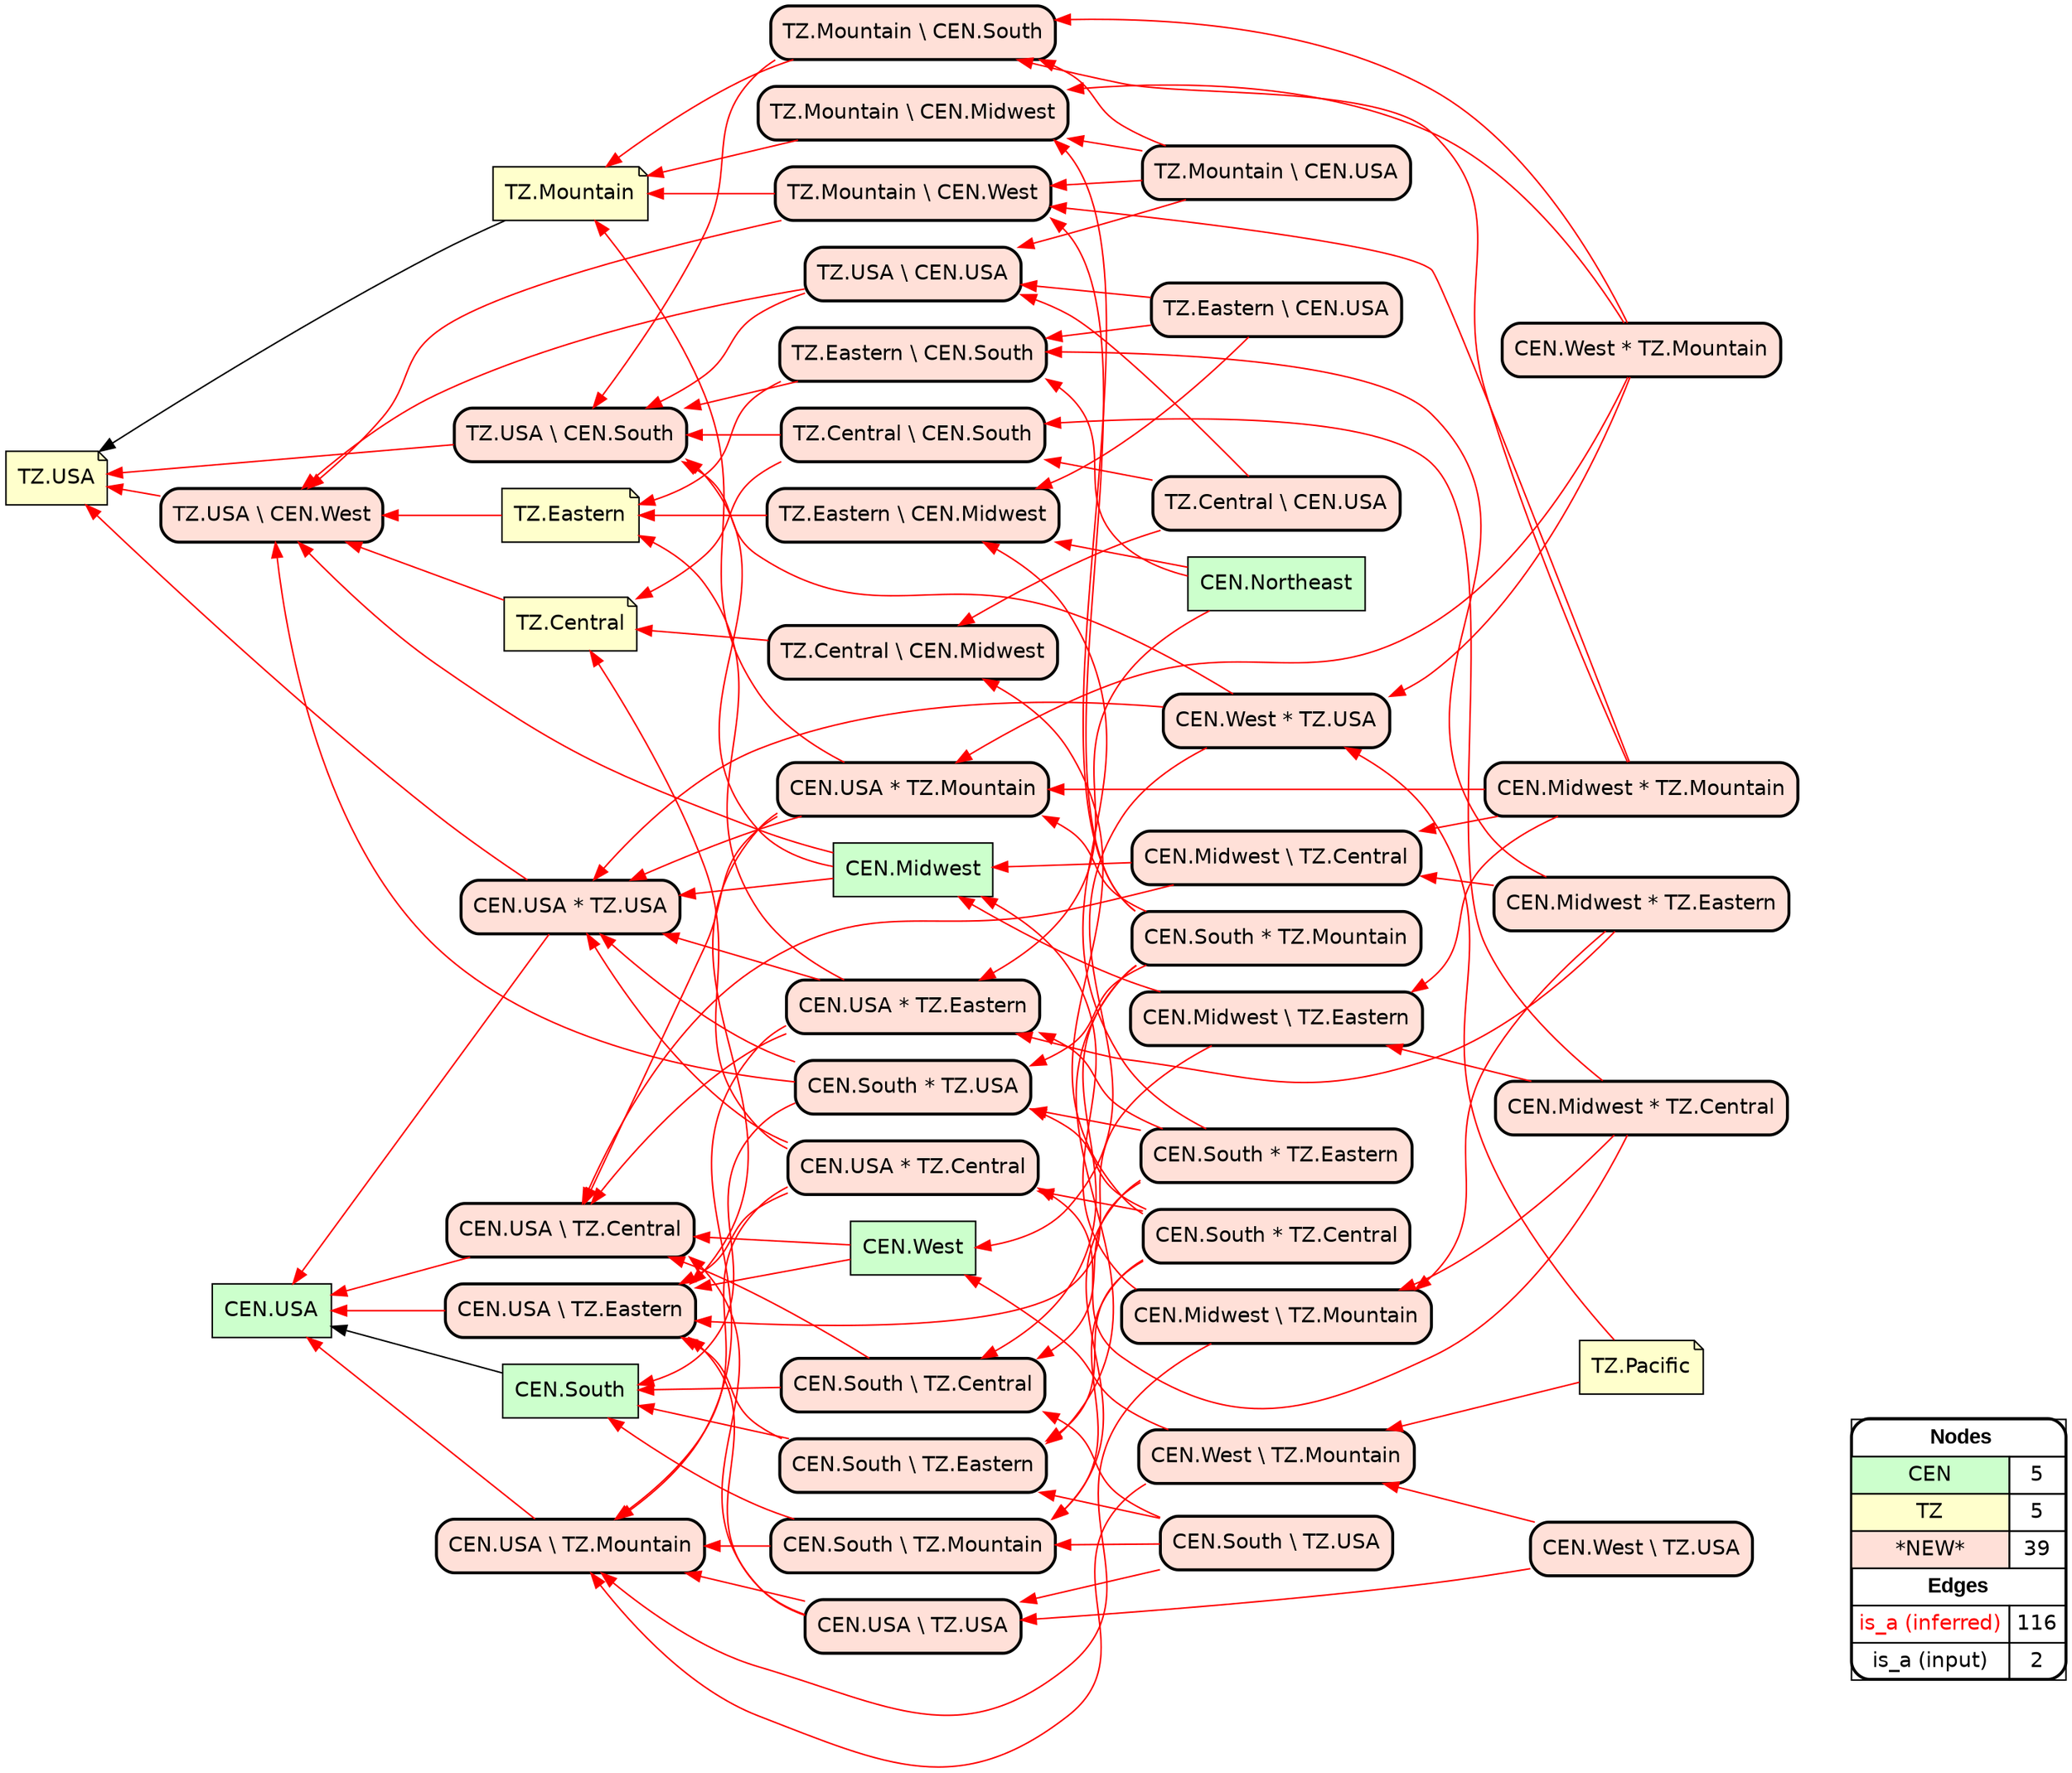 digraph{
rankdir=RL
node[shape=box style=filled fillcolor="#CCFFCC" fontname="helvetica"] 
"CEN.Northeast"
"CEN.South"
"CEN.USA"
"CEN.Midwest"
"CEN.West"
node[shape=note style=filled fillcolor="#FFFFCC" fontname="helvetica"] 
"TZ.Eastern"
"TZ.Central"
"TZ.Mountain"
"TZ.Pacific"
"TZ.USA"
node[shape=box style="filled,rounded,bold" fillcolor="#FFE0D8" fontname="helvetica"] 
"CEN.South * TZ.Eastern"
"CEN.South \\ TZ.Eastern"
"CEN.South * TZ.Central"
"CEN.South * TZ.Mountain"
"CEN.Midwest \\ TZ.Mountain"
"CEN.Midwest \\ TZ.Central"
"CEN.Midwest * TZ.Eastern"
"CEN.Midwest * TZ.Central"
"CEN.West * TZ.Mountain"
"CEN.Midwest * TZ.Mountain"
"TZ.Mountain \\ CEN.West"
"CEN.USA * TZ.Eastern"
"CEN.USA \\ TZ.Mountain"
"TZ.Mountain \\ CEN.Midwest"
"CEN.South \\ TZ.Mountain"
"CEN.South \\ TZ.Central"
"CEN.USA \\ TZ.USA"
"TZ.Eastern \\ CEN.South"
"CEN.West \\ TZ.USA"
"TZ.Mountain \\ CEN.USA"
"CEN.West * TZ.USA"
"TZ.USA \\ CEN.South"
"TZ.Mountain \\ CEN.South"
"CEN.South \\ TZ.USA"
"TZ.Eastern \\ CEN.Midwest"
"TZ.Central \\ CEN.South"
"TZ.Eastern \\ CEN.USA"
"TZ.USA \\ CEN.USA"
"TZ.Central \\ CEN.Midwest"
"CEN.USA * TZ.Mountain"
"CEN.West \\ TZ.Mountain"
"TZ.Central \\ CEN.USA"
"CEN.USA * TZ.Central"
"TZ.USA \\ CEN.West"
"CEN.USA * TZ.USA"
"CEN.USA \\ TZ.Eastern"
"CEN.USA \\ TZ.Central"
"CEN.South * TZ.USA"
"CEN.Midwest \\ TZ.Eastern"
edge[arrowhead=normal style=dotted color="#000000" constraint=true penwidth=1]
edge[arrowhead=normal style=solid color="#FF0000" constraint=true penwidth=1]
"CEN.South * TZ.Central" -> "CEN.South \\ TZ.Mountain"
"CEN.Midwest * TZ.Eastern" -> "CEN.Midwest \\ TZ.Central"
"CEN.Midwest * TZ.Central" -> "CEN.Midwest \\ TZ.Eastern"
"TZ.USA \\ CEN.South" -> "TZ.USA"
"CEN.Midwest * TZ.Mountain" -> "TZ.Mountain \\ CEN.South"
"TZ.Eastern" -> "TZ.USA \\ CEN.West"
"CEN.USA * TZ.Mountain" -> "TZ.Mountain"
"TZ.Mountain \\ CEN.West" -> "TZ.USA \\ CEN.West"
"TZ.Mountain \\ CEN.South" -> "TZ.Mountain"
"CEN.South * TZ.Central" -> "CEN.USA * TZ.Central"
"TZ.Eastern \\ CEN.South" -> "TZ.USA \\ CEN.South"
"CEN.West * TZ.USA" -> "CEN.West"
"TZ.Eastern \\ CEN.USA" -> "TZ.USA \\ CEN.USA"
"CEN.Midwest * TZ.Mountain" -> "CEN.USA * TZ.Mountain"
"CEN.West" -> "CEN.USA \\ TZ.Eastern"
"CEN.West \\ TZ.USA" -> "CEN.West \\ TZ.Mountain"
"CEN.South * TZ.USA" -> "CEN.USA * TZ.USA"
"CEN.Midwest * TZ.Central" -> "TZ.Central \\ CEN.South"
"CEN.West * TZ.Mountain" -> "CEN.USA * TZ.Mountain"
"CEN.Midwest * TZ.Eastern" -> "TZ.Eastern \\ CEN.South"
"TZ.USA \\ CEN.USA" -> "TZ.USA \\ CEN.South"
"CEN.South * TZ.USA" -> "TZ.USA \\ CEN.West"
"TZ.Central \\ CEN.Midwest" -> "TZ.Central"
"CEN.USA * TZ.Eastern" -> "CEN.USA * TZ.USA"
"TZ.Central \\ CEN.USA" -> "TZ.USA \\ CEN.USA"
"CEN.Midwest * TZ.Mountain" -> "CEN.Midwest \\ TZ.Eastern"
"CEN.South * TZ.Mountain" -> "CEN.South * TZ.USA"
"CEN.USA * TZ.Central" -> "CEN.USA * TZ.USA"
"CEN.Midwest" -> "TZ.USA \\ CEN.West"
"CEN.USA * TZ.USA" -> "TZ.USA"
"CEN.USA * TZ.Mountain" -> "CEN.USA \\ TZ.Eastern"
"CEN.South * TZ.Eastern" -> "CEN.USA * TZ.Eastern"
"CEN.Midwest \\ TZ.Eastern" -> "CEN.Midwest"
"TZ.USA \\ CEN.USA" -> "TZ.USA \\ CEN.West"
"TZ.Central" -> "TZ.USA \\ CEN.West"
"CEN.South \\ TZ.Mountain" -> "CEN.South"
"TZ.Eastern \\ CEN.USA" -> "TZ.Eastern \\ CEN.Midwest"
"CEN.South \\ TZ.Central" -> "CEN.USA \\ TZ.Central"
"CEN.West \\ TZ.Mountain" -> "CEN.USA \\ TZ.Mountain"
"CEN.USA * TZ.Mountain" -> "CEN.USA \\ TZ.Central"
"CEN.Midwest" -> "CEN.USA * TZ.USA"
"CEN.South * TZ.Central" -> "CEN.South * TZ.USA"
"CEN.South * TZ.Mountain" -> "TZ.Mountain \\ CEN.West"
"CEN.South \\ TZ.USA" -> "CEN.South \\ TZ.Eastern"
"TZ.Eastern \\ CEN.South" -> "TZ.Eastern"
"CEN.South * TZ.Eastern" -> "CEN.South * TZ.USA"
"CEN.USA \\ TZ.Mountain" -> "CEN.USA"
"CEN.Midwest * TZ.Central" -> "CEN.USA * TZ.Central"
"CEN.South * TZ.USA" -> "CEN.South"
"CEN.South * TZ.Mountain" -> "TZ.Mountain \\ CEN.Midwest"
"CEN.Midwest * TZ.Mountain" -> "TZ.Mountain \\ CEN.West"
"CEN.Midwest \\ TZ.Central" -> "CEN.USA \\ TZ.Central"
"CEN.USA * TZ.Eastern" -> "CEN.USA \\ TZ.Mountain"
"TZ.Mountain \\ CEN.South" -> "TZ.USA \\ CEN.South"
"TZ.Central \\ CEN.USA" -> "TZ.Central \\ CEN.South"
"TZ.Pacific" -> "CEN.West \\ TZ.Mountain"
"CEN.South \\ TZ.USA" -> "CEN.USA \\ TZ.USA"
"CEN.West \\ TZ.Mountain" -> "CEN.West"
"CEN.Northeast" -> "CEN.USA * TZ.Eastern"
"TZ.Mountain \\ CEN.USA" -> "TZ.Mountain \\ CEN.South"
"TZ.Eastern \\ CEN.USA" -> "TZ.Eastern \\ CEN.South"
"CEN.South \\ TZ.Central" -> "CEN.South"
"CEN.USA \\ TZ.USA" -> "CEN.USA \\ TZ.Central"
"TZ.Mountain \\ CEN.USA" -> "TZ.Mountain \\ CEN.West"
"CEN.South * TZ.Eastern" -> "CEN.South \\ TZ.Mountain"
"CEN.West \\ TZ.USA" -> "CEN.USA \\ TZ.USA"
"CEN.USA * TZ.Central" -> "CEN.USA \\ TZ.Eastern"
"CEN.West * TZ.USA" -> "CEN.USA * TZ.USA"
"CEN.West * TZ.Mountain" -> "CEN.West * TZ.USA"
"CEN.USA * TZ.Central" -> "TZ.Central"
"CEN.Midwest \\ TZ.Central" -> "CEN.Midwest"
"CEN.West * TZ.Mountain" -> "TZ.Mountain \\ CEN.Midwest"
"CEN.South \\ TZ.USA" -> "CEN.South \\ TZ.Central"
"CEN.Midwest * TZ.Eastern" -> "CEN.Midwest \\ TZ.Mountain"
"TZ.Eastern \\ CEN.Midwest" -> "TZ.Eastern"
"CEN.USA * TZ.Mountain" -> "CEN.USA * TZ.USA"
"CEN.West" -> "CEN.USA \\ TZ.Central"
"CEN.USA \\ TZ.USA" -> "CEN.USA \\ TZ.Eastern"
"CEN.USA * TZ.Eastern" -> "CEN.USA \\ TZ.Central"
"TZ.USA \\ CEN.West" -> "TZ.USA"
"CEN.West * TZ.USA" -> "TZ.USA \\ CEN.South"
"CEN.Midwest * TZ.Eastern" -> "CEN.USA * TZ.Eastern"
"TZ.Central \\ CEN.South" -> "TZ.USA \\ CEN.South"
"CEN.Midwest \\ TZ.Eastern" -> "CEN.USA \\ TZ.Eastern"
"CEN.Midwest * TZ.Central" -> "CEN.Midwest \\ TZ.Mountain"
"CEN.South * TZ.Eastern" -> "TZ.Eastern \\ CEN.Midwest"
"CEN.South * TZ.Mountain" -> "CEN.USA * TZ.Mountain"
"TZ.Mountain \\ CEN.West" -> "TZ.Mountain"
"TZ.Mountain \\ CEN.USA" -> "TZ.Mountain \\ CEN.Midwest"
"TZ.Central \\ CEN.USA" -> "TZ.Central \\ CEN.Midwest"
"TZ.Pacific" -> "CEN.West * TZ.USA"
"CEN.Northeast" -> "TZ.Eastern \\ CEN.South"
"CEN.South * TZ.Central" -> "TZ.Central \\ CEN.Midwest"
"CEN.South * TZ.Mountain" -> "CEN.South \\ TZ.Central"
"CEN.South \\ TZ.Eastern" -> "CEN.South"
"CEN.Midwest \\ TZ.Mountain" -> "CEN.USA \\ TZ.Mountain"
"CEN.Northeast" -> "TZ.Eastern \\ CEN.Midwest"
"CEN.West * TZ.Mountain" -> "TZ.Mountain \\ CEN.South"
"CEN.USA * TZ.USA" -> "CEN.USA"
"CEN.South \\ TZ.Eastern" -> "CEN.USA \\ TZ.Eastern"
"CEN.Midwest \\ TZ.Mountain" -> "CEN.Midwest"
"CEN.South * TZ.Eastern" -> "CEN.South \\ TZ.Central"
"CEN.USA \\ TZ.USA" -> "CEN.USA \\ TZ.Mountain"
"CEN.South \\ TZ.USA" -> "CEN.South \\ TZ.Mountain"
"CEN.Midwest * TZ.Mountain" -> "CEN.Midwest \\ TZ.Central"
"CEN.South \\ TZ.Mountain" -> "CEN.USA \\ TZ.Mountain"
"CEN.South * TZ.Central" -> "CEN.South \\ TZ.Eastern"
"CEN.USA \\ TZ.Eastern" -> "CEN.USA"
"CEN.USA * TZ.Central" -> "CEN.USA \\ TZ.Mountain"
"CEN.USA * TZ.Eastern" -> "TZ.Eastern"
"TZ.Central \\ CEN.South" -> "TZ.Central"
"CEN.Midwest" -> "TZ.USA \\ CEN.South"
"TZ.Mountain \\ CEN.Midwest" -> "TZ.Mountain"
"CEN.USA \\ TZ.Central" -> "CEN.USA"
"TZ.Mountain \\ CEN.USA" -> "TZ.USA \\ CEN.USA"
"CEN.South * TZ.Mountain" -> "CEN.South \\ TZ.Eastern"
edge[arrowhead=normal style=solid color="#000000" constraint=true penwidth=1]
"CEN.South" -> "CEN.USA"
"TZ.Mountain" -> "TZ.USA"
node[shape=box] 
{rank=source Legend [fillcolor= white margin=0 label=< 
 <TABLE BORDER="0" CELLBORDER="1" CELLSPACING="0" CELLPADDING="4"> 
<TR> <TD COLSPAN="2"><font face="Arial Black"> Nodes</font></TD> </TR> 
<TR> 
 <TD bgcolor="#CCFFCC" fontname="helvetica">CEN</TD> 
 <TD>5</TD> 
 </TR> 
<TR> 
 <TD bgcolor="#FFFFCC" fontname="helvetica">TZ</TD> 
 <TD>5</TD> 
 </TR> 
<TR> 
 <TD bgcolor="#FFE0D8" fontname="helvetica">*NEW*</TD> 
 <TD>39</TD> 
 </TR> 
<TR> <TD COLSPAN="2"><font face = "Arial Black"> Edges </font></TD> </TR> 
<TR> 
 <TD><font color ="#FF0000">is_a (inferred)</font></TD><TD>116</TD>
</TR>
<TR> 
 <TD><font color ="#000000">is_a (input)</font></TD><TD>2</TD>
</TR>
</TABLE> 
 >] } 
}